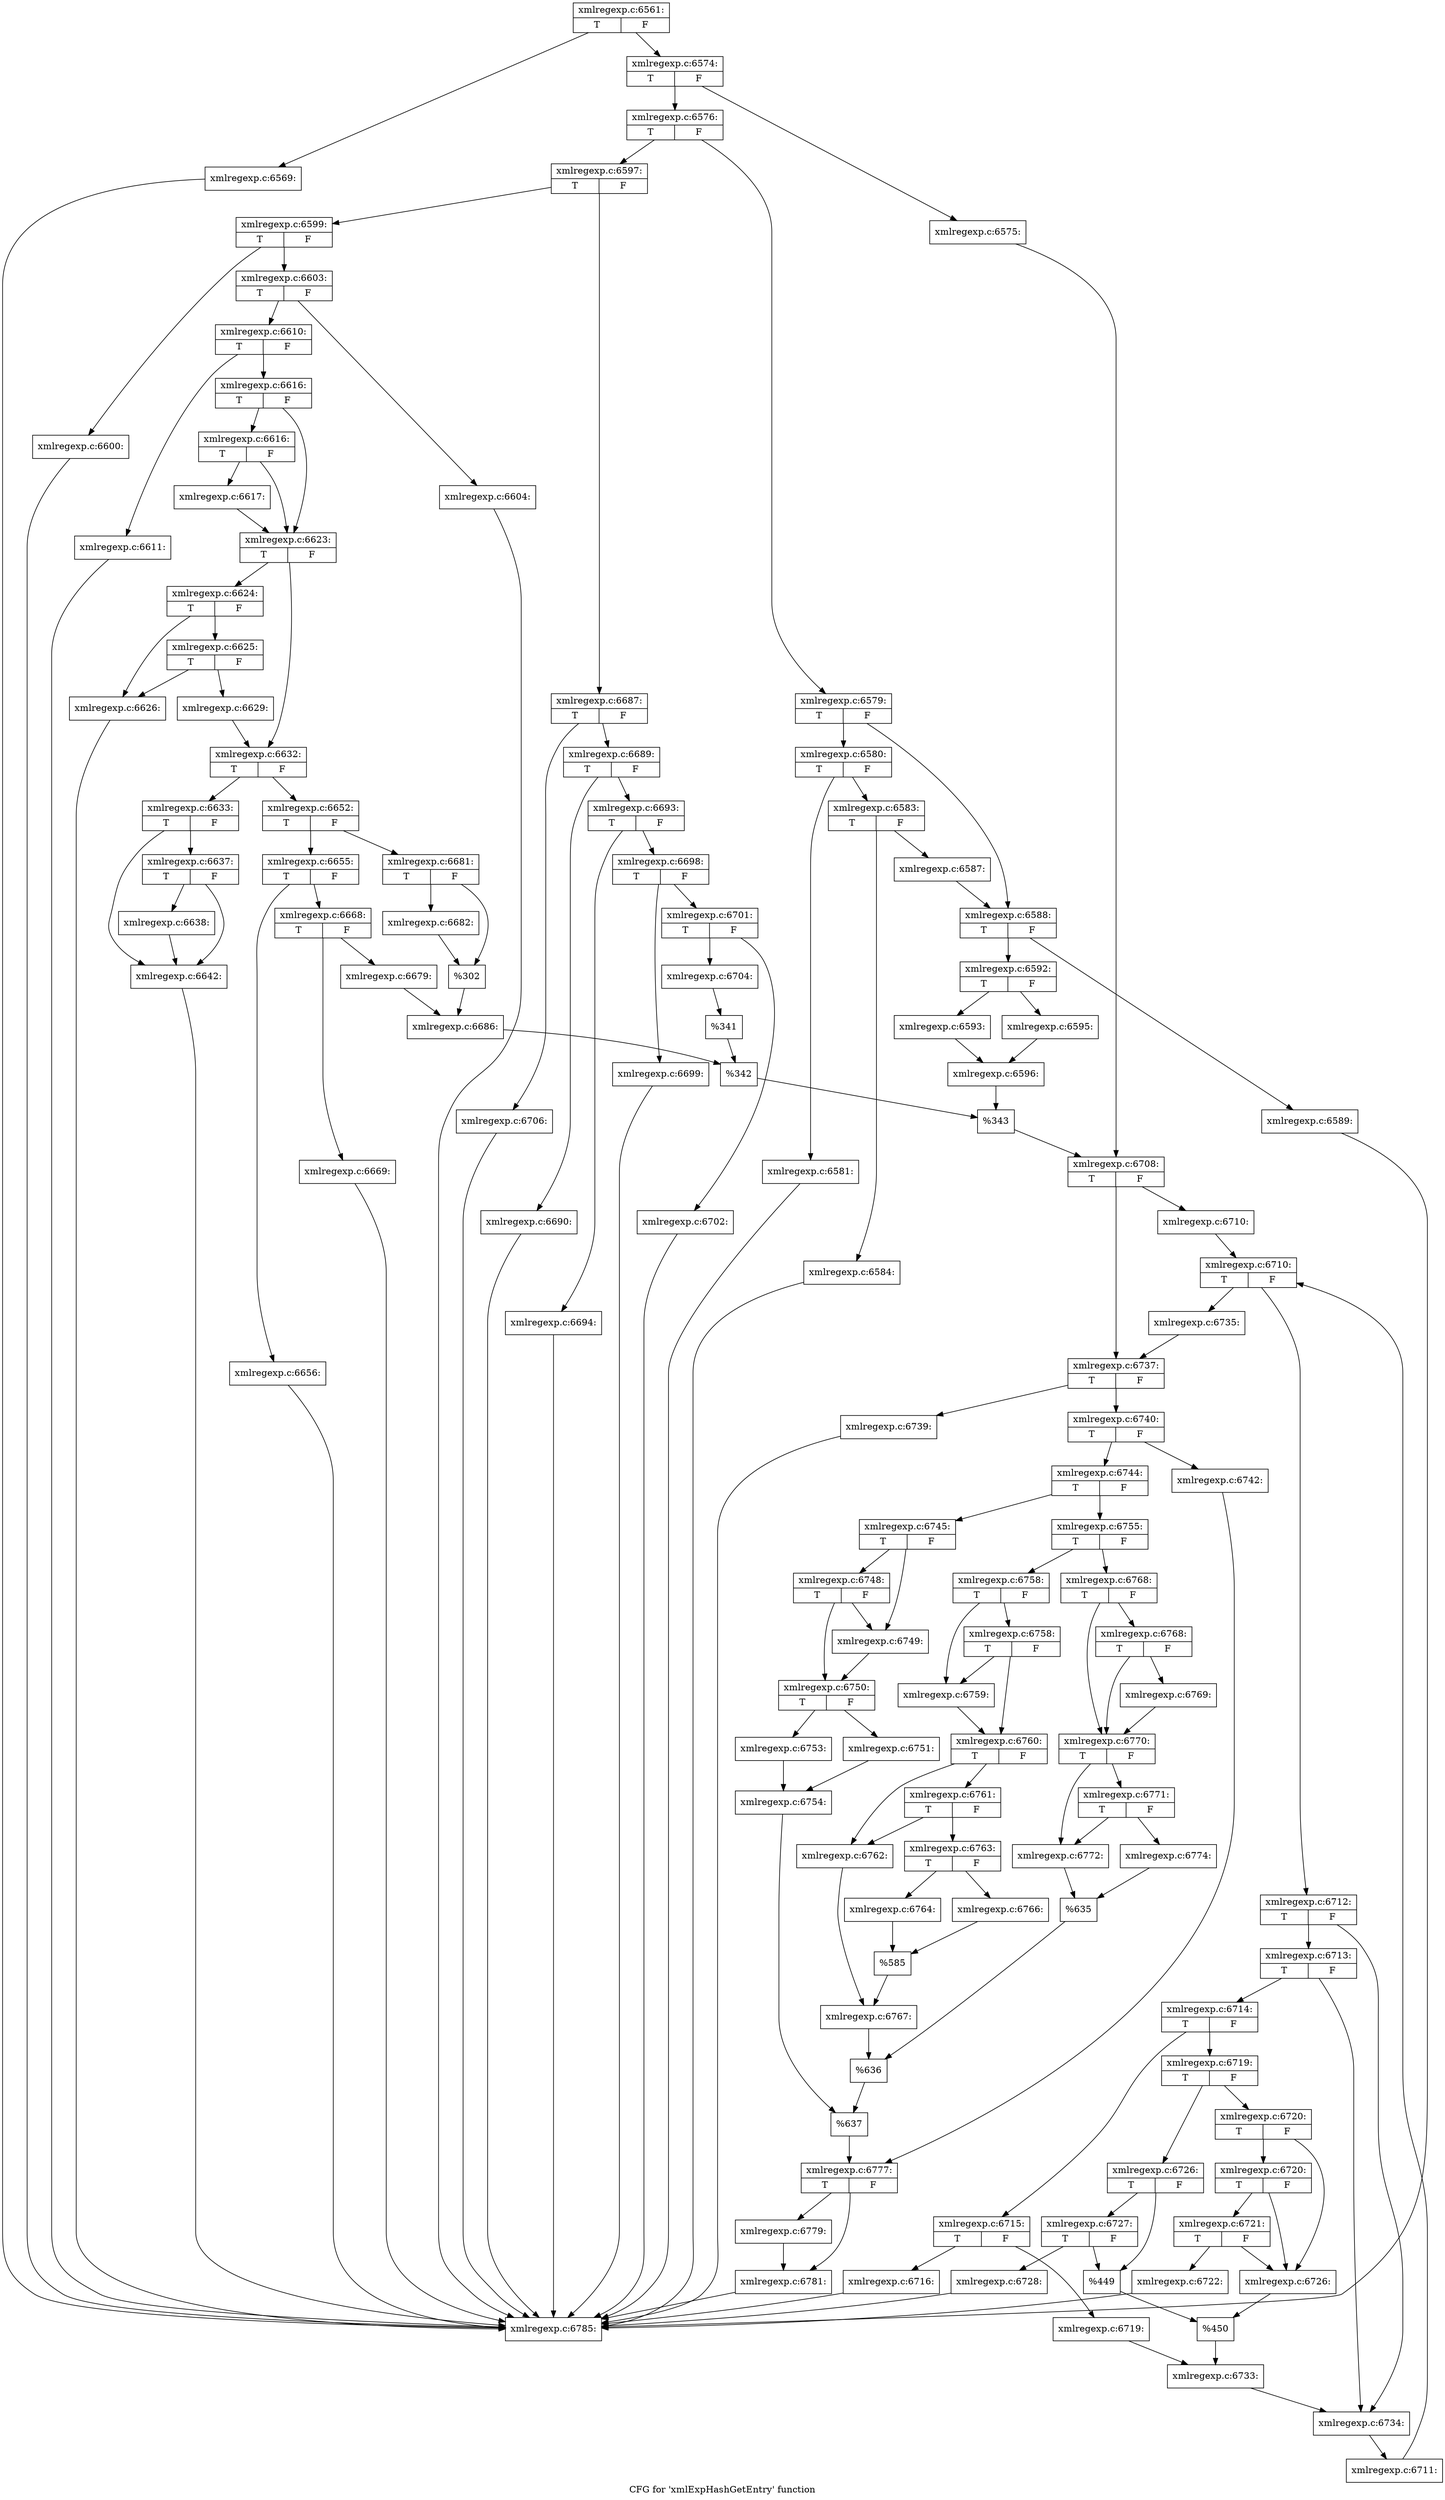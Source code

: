 digraph "CFG for 'xmlExpHashGetEntry' function" {
	label="CFG for 'xmlExpHashGetEntry' function";

	Node0x44d60c0 [shape=record,label="{xmlregexp.c:6561:|{<s0>T|<s1>F}}"];
	Node0x44d60c0 -> Node0x44d96a0;
	Node0x44d60c0 -> Node0x44d96f0;
	Node0x44d96a0 [shape=record,label="{xmlregexp.c:6569:}"];
	Node0x44d96a0 -> Node0x44d6a60;
	Node0x44d96f0 [shape=record,label="{xmlregexp.c:6574:|{<s0>T|<s1>F}}"];
	Node0x44d96f0 -> Node0x44d9b50;
	Node0x44d96f0 -> Node0x44d9bf0;
	Node0x44d9b50 [shape=record,label="{xmlregexp.c:6575:}"];
	Node0x44d9b50 -> Node0x44d9ba0;
	Node0x44d9bf0 [shape=record,label="{xmlregexp.c:6576:|{<s0>T|<s1>F}}"];
	Node0x44d9bf0 -> Node0x3ce6620;
	Node0x44d9bf0 -> Node0x44dae50;
	Node0x3ce6620 [shape=record,label="{xmlregexp.c:6579:|{<s0>T|<s1>F}}"];
	Node0x3ce6620 -> Node0x44db070;
	Node0x3ce6620 -> Node0x44db0c0;
	Node0x44db070 [shape=record,label="{xmlregexp.c:6580:|{<s0>T|<s1>F}}"];
	Node0x44db070 -> Node0x44db2e0;
	Node0x44db070 -> Node0x44db330;
	Node0x44db2e0 [shape=record,label="{xmlregexp.c:6581:}"];
	Node0x44db2e0 -> Node0x44d6a60;
	Node0x44db330 [shape=record,label="{xmlregexp.c:6583:|{<s0>T|<s1>F}}"];
	Node0x44db330 -> Node0x44db810;
	Node0x44db330 -> Node0x44db860;
	Node0x44db810 [shape=record,label="{xmlregexp.c:6584:}"];
	Node0x44db810 -> Node0x44d6a60;
	Node0x44db860 [shape=record,label="{xmlregexp.c:6587:}"];
	Node0x44db860 -> Node0x44db0c0;
	Node0x44db0c0 [shape=record,label="{xmlregexp.c:6588:|{<s0>T|<s1>F}}"];
	Node0x44db0c0 -> Node0x44dc080;
	Node0x44db0c0 -> Node0x44dc0d0;
	Node0x44dc080 [shape=record,label="{xmlregexp.c:6589:}"];
	Node0x44dc080 -> Node0x44d6a60;
	Node0x44dc0d0 [shape=record,label="{xmlregexp.c:6592:|{<s0>T|<s1>F}}"];
	Node0x44dc0d0 -> Node0x44dc800;
	Node0x44dc0d0 -> Node0x44dc8a0;
	Node0x44dc800 [shape=record,label="{xmlregexp.c:6593:}"];
	Node0x44dc800 -> Node0x44dc850;
	Node0x44dc8a0 [shape=record,label="{xmlregexp.c:6595:}"];
	Node0x44dc8a0 -> Node0x44dc850;
	Node0x44dc850 [shape=record,label="{xmlregexp.c:6596:}"];
	Node0x44dc850 -> Node0x44dae00;
	Node0x44dae50 [shape=record,label="{xmlregexp.c:6597:|{<s0>T|<s1>F}}"];
	Node0x44dae50 -> Node0x44dd790;
	Node0x44dae50 -> Node0x44dd830;
	Node0x44dd790 [shape=record,label="{xmlregexp.c:6599:|{<s0>T|<s1>F}}"];
	Node0x44dd790 -> Node0x44ddb70;
	Node0x44dd790 -> Node0x44ddbc0;
	Node0x44ddb70 [shape=record,label="{xmlregexp.c:6600:}"];
	Node0x44ddb70 -> Node0x44d6a60;
	Node0x44ddbc0 [shape=record,label="{xmlregexp.c:6603:|{<s0>T|<s1>F}}"];
	Node0x44ddbc0 -> Node0x44de420;
	Node0x44ddbc0 -> Node0x44de470;
	Node0x44de420 [shape=record,label="{xmlregexp.c:6604:}"];
	Node0x44de420 -> Node0x44d6a60;
	Node0x44de470 [shape=record,label="{xmlregexp.c:6610:|{<s0>T|<s1>F}}"];
	Node0x44de470 -> Node0x44ded30;
	Node0x44de470 -> Node0x44ded80;
	Node0x44ded30 [shape=record,label="{xmlregexp.c:6611:}"];
	Node0x44ded30 -> Node0x44d6a60;
	Node0x44ded80 [shape=record,label="{xmlregexp.c:6616:|{<s0>T|<s1>F}}"];
	Node0x44ded80 -> Node0x44df6b0;
	Node0x44ded80 -> Node0x44df660;
	Node0x44df6b0 [shape=record,label="{xmlregexp.c:6616:|{<s0>T|<s1>F}}"];
	Node0x44df6b0 -> Node0x44df610;
	Node0x44df6b0 -> Node0x44df660;
	Node0x44df610 [shape=record,label="{xmlregexp.c:6617:}"];
	Node0x44df610 -> Node0x44df660;
	Node0x44df660 [shape=record,label="{xmlregexp.c:6623:|{<s0>T|<s1>F}}"];
	Node0x44df660 -> Node0x44e0780;
	Node0x44df660 -> Node0x44e07d0;
	Node0x44e0780 [shape=record,label="{xmlregexp.c:6624:|{<s0>T|<s1>F}}"];
	Node0x44e0780 -> Node0x44e0d20;
	Node0x44e0780 -> Node0x44e0dc0;
	Node0x44e0dc0 [shape=record,label="{xmlregexp.c:6625:|{<s0>T|<s1>F}}"];
	Node0x44e0dc0 -> Node0x44e0d20;
	Node0x44e0dc0 -> Node0x44e0d70;
	Node0x44e0d20 [shape=record,label="{xmlregexp.c:6626:}"];
	Node0x44e0d20 -> Node0x44d6a60;
	Node0x44e0d70 [shape=record,label="{xmlregexp.c:6629:}"];
	Node0x44e0d70 -> Node0x44e07d0;
	Node0x44e07d0 [shape=record,label="{xmlregexp.c:6632:|{<s0>T|<s1>F}}"];
	Node0x44e07d0 -> Node0x44e1c80;
	Node0x44e07d0 -> Node0x44e1cd0;
	Node0x44e1c80 [shape=record,label="{xmlregexp.c:6633:|{<s0>T|<s1>F}}"];
	Node0x44e1c80 -> Node0x44e2610;
	Node0x44e1c80 -> Node0x44e25c0;
	Node0x44e2610 [shape=record,label="{xmlregexp.c:6637:|{<s0>T|<s1>F}}"];
	Node0x44e2610 -> Node0x44e2570;
	Node0x44e2610 -> Node0x44e25c0;
	Node0x44e2570 [shape=record,label="{xmlregexp.c:6638:}"];
	Node0x44e2570 -> Node0x44e25c0;
	Node0x44e25c0 [shape=record,label="{xmlregexp.c:6642:}"];
	Node0x44e25c0 -> Node0x44d6a60;
	Node0x44e1cd0 [shape=record,label="{xmlregexp.c:6652:|{<s0>T|<s1>F}}"];
	Node0x44e1cd0 -> Node0x44e5c40;
	Node0x44e1cd0 -> Node0x44e5ce0;
	Node0x44e5c40 [shape=record,label="{xmlregexp.c:6655:|{<s0>T|<s1>F}}"];
	Node0x44e5c40 -> Node0x44e6230;
	Node0x44e5c40 -> Node0x44e6280;
	Node0x44e6230 [shape=record,label="{xmlregexp.c:6656:}"];
	Node0x44e6230 -> Node0x44d6a60;
	Node0x44e6280 [shape=record,label="{xmlregexp.c:6668:|{<s0>T|<s1>F}}"];
	Node0x44e6280 -> Node0x44e88b0;
	Node0x44e6280 -> Node0x44e8900;
	Node0x44e88b0 [shape=record,label="{xmlregexp.c:6669:}"];
	Node0x44e88b0 -> Node0x44d6a60;
	Node0x44e8900 [shape=record,label="{xmlregexp.c:6679:}"];
	Node0x44e8900 -> Node0x44e5c90;
	Node0x44e5ce0 [shape=record,label="{xmlregexp.c:6681:|{<s0>T|<s1>F}}"];
	Node0x44e5ce0 -> Node0x44eaf50;
	Node0x44e5ce0 -> Node0x44eafa0;
	Node0x44eaf50 [shape=record,label="{xmlregexp.c:6682:}"];
	Node0x44eaf50 -> Node0x44eafa0;
	Node0x44eafa0 [shape=record,label="{%302}"];
	Node0x44eafa0 -> Node0x44e5c90;
	Node0x44e5c90 [shape=record,label="{xmlregexp.c:6686:}"];
	Node0x44e5c90 -> Node0x44dd7e0;
	Node0x44dd830 [shape=record,label="{xmlregexp.c:6687:|{<s0>T|<s1>F}}"];
	Node0x44dd830 -> Node0x44ecb20;
	Node0x44dd830 -> Node0x44ecd70;
	Node0x44ecb20 [shape=record,label="{xmlregexp.c:6689:|{<s0>T|<s1>F}}"];
	Node0x44ecb20 -> Node0x44ecf90;
	Node0x44ecb20 -> Node0x44ecfe0;
	Node0x44ecf90 [shape=record,label="{xmlregexp.c:6690:}"];
	Node0x44ecf90 -> Node0x44d6a60;
	Node0x44ecfe0 [shape=record,label="{xmlregexp.c:6693:|{<s0>T|<s1>F}}"];
	Node0x44ecfe0 -> Node0x44ed720;
	Node0x44ecfe0 -> Node0x44ed770;
	Node0x44ed720 [shape=record,label="{xmlregexp.c:6694:}"];
	Node0x44ed720 -> Node0x44d6a60;
	Node0x44ed770 [shape=record,label="{xmlregexp.c:6698:|{<s0>T|<s1>F}}"];
	Node0x44ed770 -> Node0x44ee030;
	Node0x44ed770 -> Node0x44ee080;
	Node0x44ee030 [shape=record,label="{xmlregexp.c:6699:}"];
	Node0x44ee030 -> Node0x44d6a60;
	Node0x44ee080 [shape=record,label="{xmlregexp.c:6701:|{<s0>T|<s1>F}}"];
	Node0x44ee080 -> Node0x44ee750;
	Node0x44ee080 -> Node0x44ee7a0;
	Node0x44ee750 [shape=record,label="{xmlregexp.c:6702:}"];
	Node0x44ee750 -> Node0x44d6a60;
	Node0x44ee7a0 [shape=record,label="{xmlregexp.c:6704:}"];
	Node0x44ee7a0 -> Node0x44ecad0;
	Node0x44ecd70 [shape=record,label="{xmlregexp.c:6706:}"];
	Node0x44ecd70 -> Node0x44d6a60;
	Node0x44ecad0 [shape=record,label="{%341}"];
	Node0x44ecad0 -> Node0x44dd7e0;
	Node0x44dd7e0 [shape=record,label="{%342}"];
	Node0x44dd7e0 -> Node0x44dae00;
	Node0x44dae00 [shape=record,label="{%343}"];
	Node0x44dae00 -> Node0x44d9ba0;
	Node0x44d9ba0 [shape=record,label="{xmlregexp.c:6708:|{<s0>T|<s1>F}}"];
	Node0x44d9ba0 -> Node0x44efa70;
	Node0x44d9ba0 -> Node0x44efac0;
	Node0x44efa70 [shape=record,label="{xmlregexp.c:6710:}"];
	Node0x44efa70 -> Node0x44f02f0;
	Node0x44f02f0 [shape=record,label="{xmlregexp.c:6710:|{<s0>T|<s1>F}}"];
	Node0x44f02f0 -> Node0x44f05d0;
	Node0x44f02f0 -> Node0x44ec6c0;
	Node0x44f05d0 [shape=record,label="{xmlregexp.c:6712:|{<s0>T|<s1>F}}"];
	Node0x44f05d0 -> Node0x44f09b0;
	Node0x44f05d0 -> Node0x44f0960;
	Node0x44f09b0 [shape=record,label="{xmlregexp.c:6713:|{<s0>T|<s1>F}}"];
	Node0x44f09b0 -> Node0x44f0910;
	Node0x44f09b0 -> Node0x44f0960;
	Node0x44f0910 [shape=record,label="{xmlregexp.c:6714:|{<s0>T|<s1>F}}"];
	Node0x44f0910 -> Node0x44f1300;
	Node0x44f0910 -> Node0x44f13a0;
	Node0x44f1300 [shape=record,label="{xmlregexp.c:6715:|{<s0>T|<s1>F}}"];
	Node0x44f1300 -> Node0x44f1700;
	Node0x44f1300 -> Node0x44f1750;
	Node0x44f1700 [shape=record,label="{xmlregexp.c:6716:}"];
	Node0x44f1700 -> Node0x44d6a60;
	Node0x44f1750 [shape=record,label="{xmlregexp.c:6719:}"];
	Node0x44f1750 -> Node0x44f1350;
	Node0x44f13a0 [shape=record,label="{xmlregexp.c:6719:|{<s0>T|<s1>F}}"];
	Node0x44f13a0 -> Node0x44f2250;
	Node0x44f13a0 -> Node0x44f22f0;
	Node0x44f2250 [shape=record,label="{xmlregexp.c:6720:|{<s0>T|<s1>F}}"];
	Node0x44f2250 -> Node0x44f27d0;
	Node0x44f2250 -> Node0x44f2700;
	Node0x44f27d0 [shape=record,label="{xmlregexp.c:6720:|{<s0>T|<s1>F}}"];
	Node0x44f27d0 -> Node0x44f2750;
	Node0x44f27d0 -> Node0x44f2700;
	Node0x44f2750 [shape=record,label="{xmlregexp.c:6721:|{<s0>T|<s1>F}}"];
	Node0x44f2750 -> Node0x44f26b0;
	Node0x44f2750 -> Node0x44f2700;
	Node0x44f26b0 [shape=record,label="{xmlregexp.c:6722:}"];
	Node0x44f26b0 -> Node0x44d6a60;
	Node0x44f2700 [shape=record,label="{xmlregexp.c:6726:}"];
	Node0x44f2700 -> Node0x44f22a0;
	Node0x44f22f0 [shape=record,label="{xmlregexp.c:6726:|{<s0>T|<s1>F}}"];
	Node0x44f22f0 -> Node0x44f3f80;
	Node0x44f22f0 -> Node0x44f3f30;
	Node0x44f3f80 [shape=record,label="{xmlregexp.c:6727:|{<s0>T|<s1>F}}"];
	Node0x44f3f80 -> Node0x44f3ee0;
	Node0x44f3f80 -> Node0x44f3f30;
	Node0x44f3ee0 [shape=record,label="{xmlregexp.c:6728:}"];
	Node0x44f3ee0 -> Node0x44d6a60;
	Node0x44f3f30 [shape=record,label="{%449}"];
	Node0x44f3f30 -> Node0x44f22a0;
	Node0x44f22a0 [shape=record,label="{%450}"];
	Node0x44f22a0 -> Node0x44f1350;
	Node0x44f1350 [shape=record,label="{xmlregexp.c:6733:}"];
	Node0x44f1350 -> Node0x44f0960;
	Node0x44f0960 [shape=record,label="{xmlregexp.c:6734:}"];
	Node0x44f0960 -> Node0x44f0540;
	Node0x44f0540 [shape=record,label="{xmlregexp.c:6711:}"];
	Node0x44f0540 -> Node0x44f02f0;
	Node0x44ec6c0 [shape=record,label="{xmlregexp.c:6735:}"];
	Node0x44ec6c0 -> Node0x44efac0;
	Node0x44efac0 [shape=record,label="{xmlregexp.c:6737:|{<s0>T|<s1>F}}"];
	Node0x44efac0 -> Node0x415fd00;
	Node0x44efac0 -> Node0x44ec7f0;
	Node0x415fd00 [shape=record,label="{xmlregexp.c:6739:}"];
	Node0x415fd00 -> Node0x44d6a60;
	Node0x44ec7f0 [shape=record,label="{xmlregexp.c:6740:|{<s0>T|<s1>F}}"];
	Node0x44ec7f0 -> Node0x44f6440;
	Node0x44ec7f0 -> Node0x44f6d50;
	Node0x44f6440 [shape=record,label="{xmlregexp.c:6742:}"];
	Node0x44f6440 -> Node0x44f6d00;
	Node0x44f6d50 [shape=record,label="{xmlregexp.c:6744:|{<s0>T|<s1>F}}"];
	Node0x44f6d50 -> Node0x44f75a0;
	Node0x44f6d50 -> Node0x44f7640;
	Node0x44f75a0 [shape=record,label="{xmlregexp.c:6745:|{<s0>T|<s1>F}}"];
	Node0x44f75a0 -> Node0x44f8300;
	Node0x44f75a0 -> Node0x44f83a0;
	Node0x44f83a0 [shape=record,label="{xmlregexp.c:6748:|{<s0>T|<s1>F}}"];
	Node0x44f83a0 -> Node0x44f8300;
	Node0x44f83a0 -> Node0x44f8350;
	Node0x44f8300 [shape=record,label="{xmlregexp.c:6749:}"];
	Node0x44f8300 -> Node0x44f8350;
	Node0x44f8350 [shape=record,label="{xmlregexp.c:6750:|{<s0>T|<s1>F}}"];
	Node0x44f8350 -> Node0x44f8ea0;
	Node0x44f8350 -> Node0x44f8f40;
	Node0x44f8ea0 [shape=record,label="{xmlregexp.c:6751:}"];
	Node0x44f8ea0 -> Node0x44f8ef0;
	Node0x44f8f40 [shape=record,label="{xmlregexp.c:6753:}"];
	Node0x44f8f40 -> Node0x44f8ef0;
	Node0x44f8ef0 [shape=record,label="{xmlregexp.c:6754:}"];
	Node0x44f8ef0 -> Node0x44f75f0;
	Node0x44f7640 [shape=record,label="{xmlregexp.c:6755:|{<s0>T|<s1>F}}"];
	Node0x44f7640 -> Node0x44fa2c0;
	Node0x44f7640 -> Node0x44fa360;
	Node0x44fa2c0 [shape=record,label="{xmlregexp.c:6758:|{<s0>T|<s1>F}}"];
	Node0x44fa2c0 -> Node0x44fa6a0;
	Node0x44fa2c0 -> Node0x44fa740;
	Node0x44fa740 [shape=record,label="{xmlregexp.c:6758:|{<s0>T|<s1>F}}"];
	Node0x44fa740 -> Node0x44fa6a0;
	Node0x44fa740 -> Node0x44fa6f0;
	Node0x44fa6a0 [shape=record,label="{xmlregexp.c:6759:}"];
	Node0x44fa6a0 -> Node0x44fa6f0;
	Node0x44fa6f0 [shape=record,label="{xmlregexp.c:6760:|{<s0>T|<s1>F}}"];
	Node0x44fa6f0 -> Node0x44fb360;
	Node0x44fa6f0 -> Node0x44fb450;
	Node0x44fb450 [shape=record,label="{xmlregexp.c:6761:|{<s0>T|<s1>F}}"];
	Node0x44fb450 -> Node0x44fb360;
	Node0x44fb450 -> Node0x44fb400;
	Node0x44fb360 [shape=record,label="{xmlregexp.c:6762:}"];
	Node0x44fb360 -> Node0x44fb3b0;
	Node0x44fb400 [shape=record,label="{xmlregexp.c:6763:|{<s0>T|<s1>F}}"];
	Node0x44fb400 -> Node0x44fc220;
	Node0x44fb400 -> Node0x44fc2c0;
	Node0x44fc220 [shape=record,label="{xmlregexp.c:6764:}"];
	Node0x44fc220 -> Node0x44fc270;
	Node0x44fc2c0 [shape=record,label="{xmlregexp.c:6766:}"];
	Node0x44fc2c0 -> Node0x44fc270;
	Node0x44fc270 [shape=record,label="{%585}"];
	Node0x44fc270 -> Node0x44fb3b0;
	Node0x44fb3b0 [shape=record,label="{xmlregexp.c:6767:}"];
	Node0x44fb3b0 -> Node0x44fa310;
	Node0x44fa360 [shape=record,label="{xmlregexp.c:6768:|{<s0>T|<s1>F}}"];
	Node0x44fa360 -> Node0x44fd9d0;
	Node0x44fa360 -> Node0x44fd980;
	Node0x44fd9d0 [shape=record,label="{xmlregexp.c:6768:|{<s0>T|<s1>F}}"];
	Node0x44fd9d0 -> Node0x44fd930;
	Node0x44fd9d0 -> Node0x44fd980;
	Node0x44fd930 [shape=record,label="{xmlregexp.c:6769:}"];
	Node0x44fd930 -> Node0x44fd980;
	Node0x44fd980 [shape=record,label="{xmlregexp.c:6770:|{<s0>T|<s1>F}}"];
	Node0x44fd980 -> Node0x44fe650;
	Node0x44fd980 -> Node0x44fe740;
	Node0x44fe740 [shape=record,label="{xmlregexp.c:6771:|{<s0>T|<s1>F}}"];
	Node0x44fe740 -> Node0x44fe650;
	Node0x44fe740 -> Node0x44fe6f0;
	Node0x44fe650 [shape=record,label="{xmlregexp.c:6772:}"];
	Node0x44fe650 -> Node0x44fe6a0;
	Node0x44fe6f0 [shape=record,label="{xmlregexp.c:6774:}"];
	Node0x44fe6f0 -> Node0x44fe6a0;
	Node0x44fe6a0 [shape=record,label="{%635}"];
	Node0x44fe6a0 -> Node0x44fa310;
	Node0x44fa310 [shape=record,label="{%636}"];
	Node0x44fa310 -> Node0x44f75f0;
	Node0x44f75f0 [shape=record,label="{%637}"];
	Node0x44f75f0 -> Node0x44f6d00;
	Node0x44f6d00 [shape=record,label="{xmlregexp.c:6777:|{<s0>T|<s1>F}}"];
	Node0x44f6d00 -> Node0x4500420;
	Node0x44f6d00 -> Node0x4500470;
	Node0x4500420 [shape=record,label="{xmlregexp.c:6779:}"];
	Node0x4500420 -> Node0x4500470;
	Node0x4500470 [shape=record,label="{xmlregexp.c:6781:}"];
	Node0x4500470 -> Node0x44d6a60;
	Node0x44d6a60 [shape=record,label="{xmlregexp.c:6785:}"];
}
